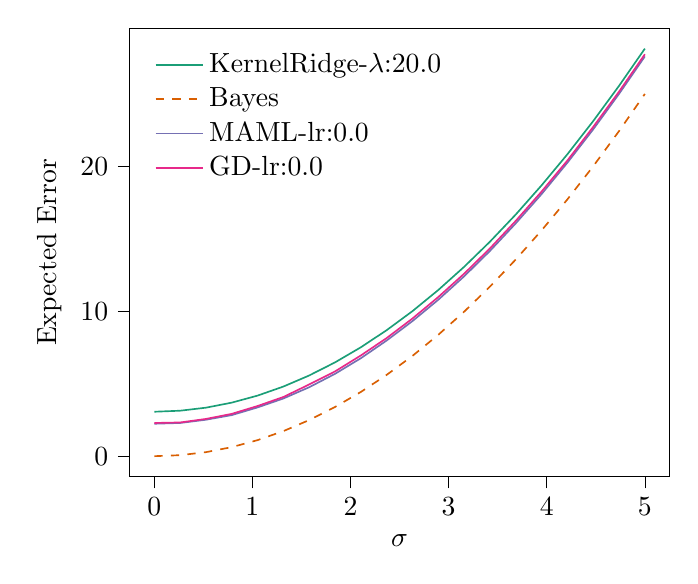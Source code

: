 % This file was created with tikzplotlib v0.10.1.
\begin{tikzpicture}

\definecolor{chocolate217952}{RGB}{217,95,2}
\definecolor{darkcyan27158119}{RGB}{27,158,119}
\definecolor{darkgray176}{RGB}{176,176,176}
\definecolor{deeppink23141138}{RGB}{231,41,138}
\definecolor{lightslategray117112179}{RGB}{117,112,179}

\begin{axis}[
legend cell align={left},
legend style={
  fill opacity=0.8,
  draw opacity=1,
  text opacity=1,
  at={(0.03,0.97)},
  anchor=north west,
  draw=none
},
tick align=outside,
tick pos=left,
x grid style={darkgray176},
xlabel={\(\displaystyle \sigma\)},
xmin=-0.25, xmax=5.25,
xtick style={color=black},
y grid style={darkgray176},
ylabel={Expected Error},
ymin=-1.407, ymax=29.556,
ytick style={color=black}
]
\addplot [semithick, darkcyan27158119]
table {%
0 3.069
0.263 3.14
0.526 3.349
0.789 3.697
1.053 4.184
1.316 4.809
1.579 5.574
1.842 6.477
2.105 7.519
2.368 8.7
2.632 10.02
2.895 11.479
3.158 13.077
3.421 14.813
3.684 16.689
3.947 18.703
4.211 20.856
4.474 23.148
4.737 25.579
5 28.148
};
\addlegendentry{KernelRidge-$\lambda$:20.0}
\addplot [semithick, chocolate217952, dashed]
table {%
0 0
0.263 0.069
0.526 0.277
0.789 0.624
1.053 1.109
1.316 1.732
1.579 2.495
1.842 3.396
2.105 4.435
2.368 5.613
2.632 6.93
2.895 8.385
3.158 9.979
3.421 11.711
3.684 13.583
3.947 15.592
4.211 17.74
4.474 20.027
4.737 22.453
5 25.017
};
\addlegendentry{Bayes}
\addplot [semithick, lightslategray117112179]
table {%
0 2.24
0.263 2.293
0.526 2.516
0.789 2.835
1.053 3.368
1.316 3.984
1.579 4.762
1.842 5.686
2.105 6.764
2.368 7.986
2.632 9.332
2.895 10.806
3.158 12.42
3.421 14.174
3.684 16.078
3.947 18.098
4.211 20.274
4.474 22.576
4.737 25.025
5 27.607
};
\addlegendentry{MAML-lr:0.0}
\addplot [semithick, deeppink23141138]
table {%
0 2.293
0.263 2.329
0.526 2.572
0.789 2.922
1.053 3.466
1.316 4.089
1.579 4.954
1.842 5.853
2.105 6.955
2.368 8.156
2.632 9.511
2.895 10.994
3.158 12.602
3.421 14.35
3.684 16.251
3.947 18.273
4.211 20.424
4.474 22.745
4.737 25.179
5 27.759
};
\addlegendentry{GD-lr:0.0}
\end{axis}

\end{tikzpicture}

